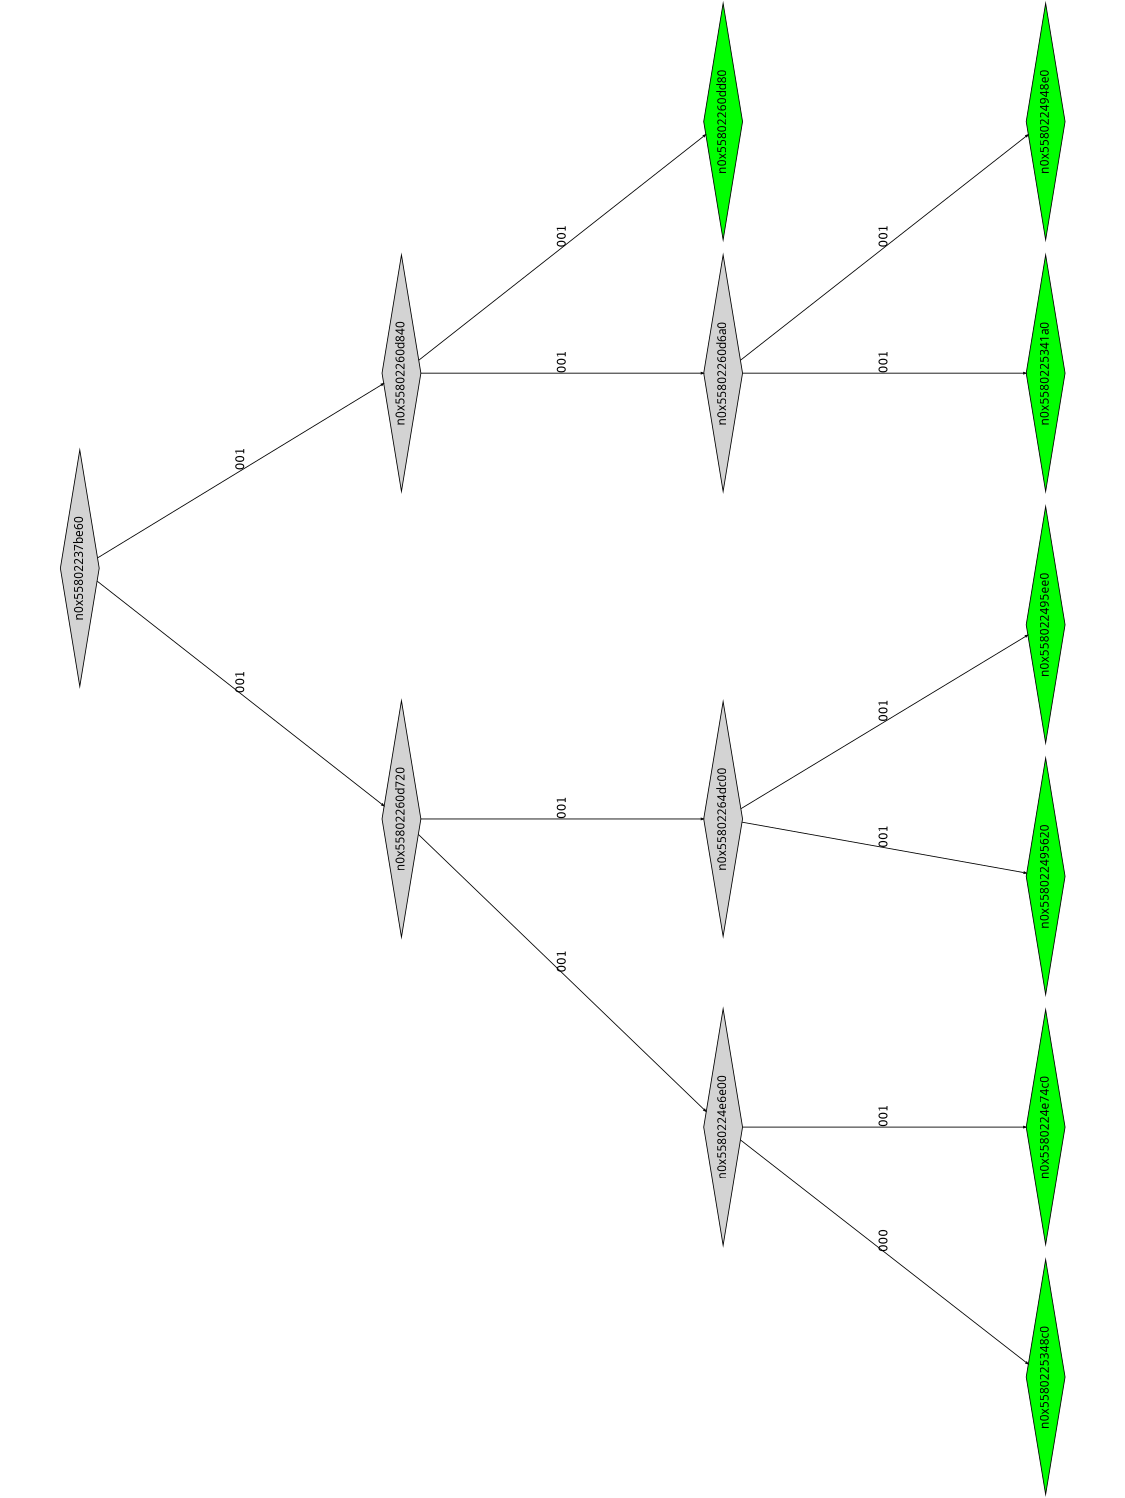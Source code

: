 digraph G {
	size="10,7.5";
	ratio=fill;
	rotate=90;
	center = "true";
	node [style="filled",width=.1,height=.1,fontname="Terminus"]
	edge [arrowsize=.3]
	n0x55802237be60 [shape=diamond];
	n0x55802237be60 -> n0x55802260d720 [label=001];
	n0x55802237be60 -> n0x55802260d840 [label=001];
	n0x55802260d840 [shape=diamond];
	n0x55802260d840 -> n0x55802260d6a0 [label=001];
	n0x55802260d840 -> n0x55802260dd80 [label=001];
	n0x55802260dd80 [shape=diamond,fillcolor=green];
	n0x55802260d6a0 [shape=diamond];
	n0x55802260d6a0 -> n0x5580225341a0 [label=001];
	n0x55802260d6a0 -> n0x5580224948e0 [label=001];
	n0x5580224948e0 [shape=diamond,fillcolor=green];
	n0x5580225341a0 [shape=diamond,fillcolor=green];
	n0x55802260d720 [shape=diamond];
	n0x55802260d720 -> n0x5580224e6e00 [label=001];
	n0x55802260d720 -> n0x55802264dc00 [label=001];
	n0x55802264dc00 [shape=diamond];
	n0x55802264dc00 -> n0x558022495620 [label=001];
	n0x55802264dc00 -> n0x558022495ee0 [label=001];
	n0x558022495ee0 [shape=diamond,fillcolor=green];
	n0x558022495620 [shape=diamond,fillcolor=green];
	n0x5580224e6e00 [shape=diamond];
	n0x5580224e6e00 -> n0x5580225348c0 [label=000];
	n0x5580224e6e00 -> n0x5580224e74c0 [label=001];
	n0x5580224e74c0 [shape=diamond,fillcolor=green];
	n0x5580225348c0 [shape=diamond,fillcolor=green];
}
